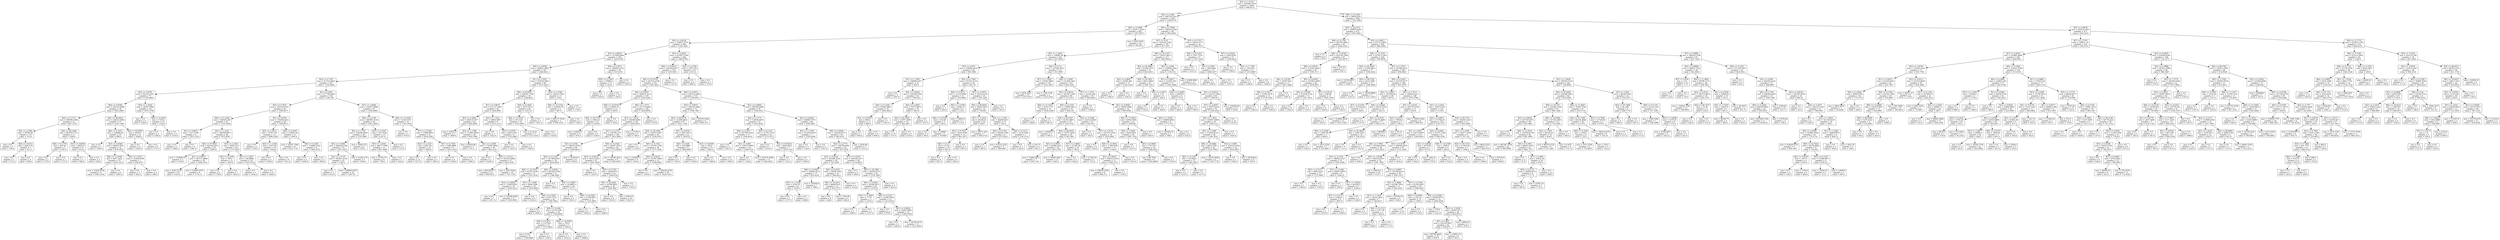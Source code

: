 digraph Tree {
node [shape=box] ;
0 [label="X[5] <= 1.4722\nmse = 332996.7336\nsamples = 2000\nvalue = 996.6115"] ;
1 [label="X[2] <= 4.284\nmse = 300718.5163\nsamples = 1052\nvalue = 1180.8774"] ;
0 -> 1 [labeldistance=2.5, labelangle=45, headlabel="True"] ;
2 [label="X[0] <= 0.1998\nmse = 332517.5162\nsamples = 685\nvalue = 1297.8073"] ;
1 -> 2 ;
3 [label="X[3] <= 0.8128\nmse = 318957.5531\nsamples = 669\nvalue = 1320.1495"] ;
2 -> 3 ;
4 [label="X[3] <= 0.8025\nmse = 373206.4464\nsamples = 325\nvalue = 1225.0769"] ;
3 -> 4 ;
5 [label="X[6] <= 0.5938\nmse = 348621.0905\nsamples = 307\nvalue = 1266.6612"] ;
4 -> 5 ;
6 [label="X[3] <= 0.7105\nmse = 317314.8025\nsamples = 227\nvalue = 1354.4493"] ;
5 -> 6 ;
7 [label="X[2] <= 2.6791\nmse = 351252.0327\nsamples = 77\nvalue = 1185.6883"] ;
6 -> 7 ;
8 [label="X[6] <= 0.0586\nmse = 352314.5089\nsamples = 58\nvalue = 1025.2069"] ;
7 -> 8 ;
9 [label="X[0] <= 0.1173\nmse = 399396.1088\nsamples = 21\nvalue = 687.7143"] ;
8 -> 9 ;
10 [label="X[2] <= 2.1082\nmse = 59790.04\nsamples = 10\nvalue = 315.6"] ;
9 -> 10 ;
11 [label="mse = 0.0\nsamples = 5\nvalue = 100.0"] ;
10 -> 11 ;
12 [label="X[6] <= 0.0213\nmse = 26613.36\nsamples = 5\nvalue = 531.2"] ;
10 -> 12 ;
13 [label="mse = 0.0\nsamples = 2\nvalue = 731.0"] ;
12 -> 13 ;
14 [label="mse = 0.0\nsamples = 3\nvalue = 398.0"] ;
12 -> 14 ;
15 [label="X[4] <= 90.1298\nmse = 467810.7273\nsamples = 11\nvalue = 1026.0"] ;
9 -> 15 ;
16 [label="X[0] <= 0.1376\nmse = 403.44\nsamples = 5\nvalue = 1761.6"] ;
15 -> 16 ;
17 [label="mse = 0.0\nsamples = 3\nvalue = 1778.0"] ;
16 -> 17 ;
18 [label="mse = 0.0\nsamples = 2\nvalue = 1737.0"] ;
16 -> 18 ;
19 [label="X[1] <= 0.8936\nmse = 30625.0\nsamples = 6\nvalue = 413.0"] ;
15 -> 19 ;
20 [label="mse = 0.0\nsamples = 3\nvalue = 588.0"] ;
19 -> 20 ;
21 [label="mse = 0.0\nsamples = 3\nvalue = 238.0"] ;
19 -> 21 ;
22 [label="X[4] <= 89.6935\nmse = 224254.5084\nsamples = 37\nvalue = 1216.7568"] ;
8 -> 22 ;
23 [label="X[0] <= 0.1025\nmse = 168486.64\nsamples = 25\nvalue = 989.6"] ;
22 -> 23 ;
24 [label="mse = 0.0\nsamples = 3\nvalue = 1836.0"] ;
23 -> 24 ;
25 [label="X[3] <= 0.6568\nmse = 80450.7851\nsamples = 22\nvalue = 874.1818"] ;
23 -> 25 ;
26 [label="X[8] <= 11.9768\nmse = 8457.1822\nsamples = 15\nvalue = 1052.1333"] ;
25 -> 26 ;
27 [label="mse = 11626.9136\nsamples = 9\nvalue = 1083.5556"] ;
26 -> 27 ;
28 [label="mse = 0.0\nsamples = 6\nvalue = 1005.0"] ;
26 -> 28 ;
29 [label="X[5] <= 1.0517\nmse = 21456.9796\nsamples = 7\nvalue = 492.8571"] ;
25 -> 29 ;
30 [label="mse = 0.0\nsamples = 3\nvalue = 662.0"] ;
29 -> 30 ;
31 [label="mse = 0.0\nsamples = 4\nvalue = 366.0"] ;
29 -> 31 ;
32 [label="X[4] <= 95.0958\nmse = 8978.0\nsamples = 12\nvalue = 1690.0"] ;
22 -> 32 ;
33 [label="mse = 0.0\nsamples = 4\nvalue = 1556.0"] ;
32 -> 33 ;
34 [label="mse = 0.0\nsamples = 8\nvalue = 1757.0"] ;
32 -> 34 ;
35 [label="X[5] <= 1.0292\nmse = 29397.5069\nsamples = 19\nvalue = 1675.5789"] ;
7 -> 35 ;
36 [label="mse = 0.0\nsamples = 9\nvalue = 1844.0"] ;
35 -> 36 ;
37 [label="X[0] <= 0.1403\nmse = 7350.0\nsamples = 10\nvalue = 1524.0"] ;
35 -> 37 ;
38 [label="mse = 0.0\nsamples = 6\nvalue = 1594.0"] ;
37 -> 38 ;
39 [label="mse = 0.0\nsamples = 4\nvalue = 1419.0"] ;
37 -> 39 ;
40 [label="X[1] <= 0.987\nmse = 277768.9403\nsamples = 150\nvalue = 1441.08"] ;
6 -> 40 ;
41 [label="X[3] <= 0.7837\nmse = 195145.9707\nsamples = 83\nvalue = 1589.9277"] ;
40 -> 41 ;
42 [label="X[8] <= 11.4326\nmse = 166536.326\nsamples = 55\nvalue = 1701.9636"] ;
41 -> 42 ;
43 [label="X[1] <= 0.8672\nmse = 1317.5556\nsamples = 6\nvalue = 1915.3333"] ;
42 -> 43 ;
44 [label="mse = 0.0\nsamples = 2\nvalue = 1864.0"] ;
43 -> 44 ;
45 [label="mse = 0.0\nsamples = 4\nvalue = 1941.0"] ;
43 -> 45 ;
46 [label="X[5] <= 1.1222\nmse = 180509.8917\nsamples = 49\nvalue = 1675.8367"] ;
42 -> 46 ;
47 [label="X[4] <= 97.8857\nmse = 420144.2875\nsamples = 20\nvalue = 1586.25"] ;
46 -> 47 ;
48 [label="mse = 731880.25\nsamples = 2\nvalue = 1018.5"] ;
47 -> 48 ;
49 [label="X[1] <= 0.8675\nmse = 345711.8889\nsamples = 18\nvalue = 1649.3333"] ;
47 -> 49 ;
50 [label="mse = 410112.16\nsamples = 10\nvalue = 1545.8"] ;
49 -> 50 ;
51 [label="mse = 235063.9375\nsamples = 8\nvalue = 1778.75"] ;
49 -> 51 ;
52 [label="X[5] <= 1.2833\nmse = 5892.5113\nsamples = 29\nvalue = 1737.6207"] ;
46 -> 52 ;
53 [label="X[0] <= 0.1058\nmse = 700.0\nsamples = 11\nvalue = 1833.0"] ;
52 -> 53 ;
54 [label="mse = 0.0\nsamples = 4\nvalue = 1798.0"] ;
53 -> 54 ;
55 [label="mse = 0.0\nsamples = 7\nvalue = 1853.0"] ;
53 -> 55 ;
56 [label="X[5] <= 1.3875\nmse = 108.8889\nsamples = 18\nvalue = 1679.3333"] ;
52 -> 56 ;
57 [label="mse = 0.0\nsamples = 3\nvalue = 1656.0"] ;
56 -> 57 ;
58 [label="mse = 0.0\nsamples = 15\nvalue = 1684.0"] ;
56 -> 58 ;
59 [label="X[1] <= 0.8792\nmse = 178256.6224\nsamples = 28\nvalue = 1369.8571"] ;
41 -> 59 ;
60 [label="X[5] <= 1.0315\nmse = 74787.787\nsamples = 13\nvalue = 1686.5385"] ;
59 -> 60 ;
61 [label="mse = 0.0\nsamples = 3\nvalue = 1193.0"] ;
60 -> 61 ;
62 [label="X[5] <= 1.1194\nmse = 2227.84\nsamples = 10\nvalue = 1834.6"] ;
60 -> 62 ;
63 [label="mse = 0.0\nsamples = 2\nvalue = 1929.0"] ;
62 -> 63 ;
64 [label="mse = 0.0\nsamples = 8\nvalue = 1811.0"] ;
62 -> 64 ;
65 [label="X[0] <= 0.1095\nmse = 105687.44\nsamples = 15\nvalue = 1095.4"] ;
59 -> 65 ;
66 [label="mse = 16181.7284\nsamples = 9\nvalue = 912.7778"] ;
65 -> 66 ;
67 [label="X[0] <= 0.1483\nmse = 114880.2222\nsamples = 6\nvalue = 1369.3333"] ;
65 -> 67 ;
68 [label="mse = 0.0\nsamples = 4\nvalue = 1609.0"] ;
67 -> 68 ;
69 [label="mse = 0.0\nsamples = 2\nvalue = 890.0"] ;
67 -> 69 ;
70 [label="X[7] <= 1.6694\nmse = 318675.2898\nsamples = 67\nvalue = 1256.6866"] ;
40 -> 70 ;
71 [label="X[0] <= 0.1126\nmse = 260585.3156\nsamples = 44\nvalue = 1003.3409"] ;
70 -> 71 ;
72 [label="X[5] <= 1.1197\nmse = 258309.8002\nsamples = 29\nvalue = 1197.6897"] ;
71 -> 72 ;
73 [label="X[5] <= 1.0491\nmse = 206034.0768\nsamples = 27\nvalue = 1267.1852"] ;
72 -> 73 ;
74 [label="X[2] <= 2.1729\nmse = 185267.4318\nsamples = 22\nvalue = 1326.5"] ;
73 -> 74 ;
75 [label="mse = 0.0\nsamples = 2\nvalue = 912.0"] ;
74 -> 75 ;
76 [label="mse = 184895.0475\nsamples = 20\nvalue = 1367.95"] ;
74 -> 76 ;
77 [label="mse = 213813.76\nsamples = 5\nvalue = 1006.2"] ;
73 -> 77 ;
78 [label="mse = 18632.25\nsamples = 2\nvalue = 259.5"] ;
72 -> 78 ;
79 [label="X[7] <= 0.7047\nmse = 50778.64\nsamples = 15\nvalue = 627.6"] ;
71 -> 79 ;
80 [label="X[5] <= 1.0292\nmse = 28077.1598\nsamples = 13\nvalue = 691.3846"] ;
79 -> 80 ;
81 [label="mse = 15793.75\nsamples = 8\nvalue = 798.5"] ;
80 -> 81 ;
82 [label="mse = 0.0\nsamples = 5\nvalue = 520.0"] ;
80 -> 82 ;
83 [label="mse = 0.0\nsamples = 2\nvalue = 213.0"] ;
79 -> 83 ;
84 [label="X[8] <= 13.2329\nmse = 72120.5747\nsamples = 23\nvalue = 1741.3478"] ;
70 -> 84 ;
85 [label="mse = 0.0\nsamples = 2\nvalue = 976.0"] ;
84 -> 85 ;
86 [label="X[7] <= 3.5345\nmse = 17889.8005\nsamples = 21\nvalue = 1814.2381"] ;
84 -> 86 ;
87 [label="X[2] <= 2.1523\nmse = 2007.04\nsamples = 15\nvalue = 1894.6"] ;
86 -> 87 ;
88 [label="mse = 0.0\nsamples = 12\nvalue = 1917.0"] ;
87 -> 88 ;
89 [label="mse = 0.0\nsamples = 3\nvalue = 1805.0"] ;
87 -> 89 ;
90 [label="X[7] <= 4.7549\nmse = 1088.8889\nsamples = 6\nvalue = 1613.3333"] ;
86 -> 90 ;
91 [label="mse = 0.0\nsamples = 4\nvalue = 1590.0"] ;
90 -> 91 ;
92 [label="mse = 0.0\nsamples = 2\nvalue = 1660.0"] ;
90 -> 92 ;
93 [label="X[7] <= 2.5923\nmse = 353534.5961\nsamples = 80\nvalue = 1017.5625"] ;
5 -> 93 ;
94 [label="X[4] <= 93.6543\nmse = 248587.7146\nsamples = 65\nvalue = 1188.0923"] ;
93 -> 94 ;
95 [label="X[1] <= 0.9672\nmse = 271117.2267\nsamples = 45\nvalue = 1024.8667"] ;
94 -> 95 ;
96 [label="X[2] <= 2.0852\nmse = 200116.7677\nsamples = 36\nvalue = 862.8056"] ;
95 -> 96 ;
97 [label="mse = 25921.0\nsamples = 2\nvalue = 1649.0"] ;
96 -> 97 ;
98 [label="X[5] <= 1.1788\nmse = 171865.8936\nsamples = 34\nvalue = 816.5588"] ;
96 -> 98 ;
99 [label="mse = 45624.96\nsamples = 5\nvalue = 551.2"] ;
98 -> 99 ;
100 [label="X[2] <= 2.1499\nmse = 179397.8002\nsamples = 29\nvalue = 862.3103"] ;
98 -> 100 ;
101 [label="mse = 0.0\nsamples = 2\nvalue = 1629.0"] ;
100 -> 101 ;
102 [label="X[8] <= 13.015\nmse = 145919.5089\nsamples = 27\nvalue = 805.5185"] ;
100 -> 102 ;
103 [label="mse = 292320.071\nsamples = 13\nvalue = 869.9231"] ;
102 -> 103 ;
104 [label="mse = 2547.9184\nsamples = 14\nvalue = 745.7143"] ;
102 -> 104 ;
105 [label="X[5] <= 1.3311\nmse = 29842.9877\nsamples = 9\nvalue = 1673.1111"] ;
95 -> 105 ;
106 [label="mse = 0.0\nsamples = 3\nvalue = 1912.0"] ;
105 -> 106 ;
107 [label="X[3] <= 0.6787\nmse = 1963.5556\nsamples = 6\nvalue = 1553.6667"] ;
105 -> 107 ;
108 [label="mse = 0.0\nsamples = 2\nvalue = 1491.0"] ;
107 -> 108 ;
109 [label="mse = 0.0\nsamples = 4\nvalue = 1585.0"] ;
107 -> 109 ;
110 [label="X[0] <= 0.1483\nmse = 3072.2275\nsamples = 20\nvalue = 1555.35"] ;
94 -> 110 ;
111 [label="X[8] <= 12.5319\nmse = 30.1156\nsamples = 15\nvalue = 1523.4667"] ;
110 -> 111 ;
112 [label="mse = 22.2222\nsamples = 3\nvalue = 1513.3333"] ;
111 -> 112 ;
113 [label="mse = 0.0\nsamples = 12\nvalue = 1526.0"] ;
111 -> 113 ;
114 [label="mse = 0.0\nsamples = 5\nvalue = 1651.0"] ;
110 -> 114 ;
115 [label="X[2] <= 2.1566\nmse = 136223.7067\nsamples = 15\nvalue = 278.6"] ;
93 -> 115 ;
116 [label="X[8] <= 15.5144\nmse = 343024.16\nsamples = 5\nvalue = 487.8"] ;
115 -> 116 ;
117 [label="mse = 469157.5556\nsamples = 3\nvalue = 690.3333"] ;
116 -> 117 ;
118 [label="mse = 0.0\nsamples = 2\nvalue = 184.0"] ;
116 -> 118 ;
119 [label="mse = 0.0\nsamples = 10\nvalue = 174.0"] ;
115 -> 119 ;
120 [label="X[6] <= 0.3471\nmse = 260003.4722\nsamples = 18\nvalue = 515.8333"] ;
4 -> 120 ;
121 [label="X[0] <= 0.1509\nmse = 57800.0\nsamples = 15\nvalue = 310.0"] ;
120 -> 121 ;
122 [label="mse = 0.0\nsamples = 5\nvalue = 650.0"] ;
121 -> 122 ;
123 [label="mse = 0.0\nsamples = 10\nvalue = 140.0"] ;
121 -> 123 ;
124 [label="mse = 0.0\nsamples = 3\nvalue = 1545.0"] ;
120 -> 124 ;
125 [label="X[3] <= 0.9432\nmse = 251097.5166\nsamples = 344\nvalue = 1409.9709"] ;
3 -> 125 ;
126 [label="X[8] <= 18.9512\nmse = 239164.6197\nsamples = 334\nvalue = 1433.4611"] ;
125 -> 126 ;
127 [label="X[4] <= 87.0143\nmse = 225722.2108\nsamples = 331\nvalue = 1445.3021"] ;
126 -> 127 ;
128 [label="X[6] <= 0.0937\nmse = 188813.5512\nsamples = 159\nvalue = 1559.3208"] ;
127 -> 128 ;
129 [label="X[8] <= 14.9754\nmse = 55009.76\nsamples = 15\nvalue = 929.8"] ;
128 -> 129 ;
130 [label="X[4] <= 85.7331\nmse = 18562.0\nsamples = 12\nvalue = 1030.0"] ;
129 -> 130 ;
131 [label="mse = 24642.0\nsamples = 6\nvalue = 951.0"] ;
130 -> 131 ;
132 [label="mse = 0.0\nsamples = 6\nvalue = 1109.0"] ;
130 -> 132 ;
133 [label="mse = 0.0\nsamples = 3\nvalue = 529.0"] ;
129 -> 133 ;
134 [label="X[6] <= 1.1573\nmse = 157170.4822\nsamples = 144\nvalue = 1624.8958"] ;
128 -> 134 ;
135 [label="X[1] <= 1.0232\nmse = 146360.6485\nsamples = 142\nvalue = 1638.3451"] ;
134 -> 135 ;
136 [label="X[7] <= 2.2751\nmse = 136749.1173\nsamples = 140\nvalue = 1651.0643"] ;
135 -> 136 ;
137 [label="X[3] <= 0.936\nmse = 184565.6784\nsamples = 84\nvalue = 1569.8452"] ;
136 -> 137 ;
138 [label="X[0] <= 0.1126\nmse = 147399.9318\nsamples = 78\nvalue = 1624.6026"] ;
137 -> 138 ;
139 [label="X[8] <= 12.5319\nmse = 41597.9146\nsamples = 51\nvalue = 1761.3529"] ;
138 -> 139 ;
140 [label="X[3] <= 0.8839\nmse = 71489.8395\nsamples = 18\nvalue = 1626.2222"] ;
139 -> 140 ;
141 [label="mse = 0.0\nsamples = 7\nvalue = 1677.0"] ;
140 -> 141 ;
142 [label="mse = 114298.4463\nsamples = 11\nvalue = 1593.9091"] ;
140 -> 142 ;
143 [label="X[5] <= 1.1099\nmse = 9900.2388\nsamples = 33\nvalue = 1835.0606"] ;
139 -> 143 ;
144 [label="mse = 0.0\nsamples = 9\nvalue = 1932.0"] ;
143 -> 144 ;
145 [label="X[6] <= 0.1825\nmse = 8767.3733\nsamples = 24\nvalue = 1798.7083"] ;
143 -> 145 ;
146 [label="mse = 0.0\nsamples = 6\nvalue = 1945.0"] ;
145 -> 146 ;
147 [label="X[8] <= 14.006\nmse = 2178.1636\nsamples = 18\nvalue = 1749.9444"] ;
145 -> 147 ;
148 [label="X[6] <= 0.2471\nmse = 115.9763\nsamples = 13\nvalue = 1721.8462"] ;
147 -> 148 ;
149 [label="mse = 6.321\nsamples = 9\nvalue = 1728.8889"] ;
148 -> 149 ;
150 [label="mse = 0.0\nsamples = 4\nvalue = 1706.0"] ;
148 -> 150 ;
151 [label="X[8] <= 16.6599\nmse = 150.0\nsamples = 5\nvalue = 1823.0"] ;
147 -> 151 ;
152 [label="mse = 0.0\nsamples = 3\nvalue = 1833.0"] ;
151 -> 152 ;
153 [label="mse = 0.0\nsamples = 2\nvalue = 1808.0"] ;
151 -> 153 ;
154 [label="X[6] <= 0.4291\nmse = 245202.5789\nsamples = 27\nvalue = 1366.2963"] ;
138 -> 154 ;
155 [label="mse = 0.0\nsamples = 7\nvalue = 768.0"] ;
154 -> 155 ;
156 [label="X[6] <= 0.5867\nmse = 161888.11\nsamples = 20\nvalue = 1575.7"] ;
154 -> 156 ;
157 [label="mse = 0.0\nsamples = 9\nvalue = 1991.0"] ;
156 -> 157 ;
158 [label="X[8] <= 16.5647\nmse = 37768.9917\nsamples = 11\nvalue = 1235.9091"] ;
156 -> 158 ;
159 [label="mse = 0.0\nsamples = 4\nvalue = 1493.0"] ;
158 -> 159 ;
160 [label="mse = 0.0\nsamples = 7\nvalue = 1089.0"] ;
158 -> 160 ;
161 [label="mse = 122018.0\nsamples = 6\nvalue = 858.0"] ;
137 -> 161 ;
162 [label="X[0] <= 0.1629\nmse = 40287.2742\nsamples = 56\nvalue = 1772.8929"] ;
136 -> 162 ;
163 [label="X[3] <= 0.8555\nmse = 18312.4355\nsamples = 47\nvalue = 1827.8936"] ;
162 -> 163 ;
164 [label="mse = 0.0\nsamples = 6\nvalue = 1951.0"] ;
163 -> 164 ;
165 [label="X[6] <= 0.7255\nmse = 18449.912\nsamples = 41\nvalue = 1809.878"] ;
163 -> 165 ;
166 [label="X[4] <= 84.4283\nmse = 24796.9822\nsamples = 30\nvalue = 1820.4667"] ;
165 -> 166 ;
167 [label="mse = 0.0\nsamples = 8\nvalue = 1819.0"] ;
166 -> 167 ;
168 [label="mse = 33813.0\nsamples = 22\nvalue = 1821.0"] ;
166 -> 168 ;
169 [label="mse = 0.0\nsamples = 11\nvalue = 1781.0"] ;
165 -> 169 ;
170 [label="mse = 56748.2222\nsamples = 9\nvalue = 1485.6667"] ;
162 -> 170 ;
171 [label="mse = 15129.0\nsamples = 2\nvalue = 748.0"] ;
135 -> 171 ;
172 [label="mse = 0.0\nsamples = 2\nvalue = 670.0"] ;
134 -> 172 ;
173 [label="X[6] <= 0.0672\nmse = 236714.2286\nsamples = 172\nvalue = 1339.9012"] ;
127 -> 173 ;
174 [label="X[3] <= 0.8672\nmse = 180316.1892\nsamples = 75\nvalue = 1566.7467"] ;
173 -> 174 ;
175 [label="X[4] <= 94.9378\nmse = 125200.4932\nsamples = 67\nvalue = 1651.1194"] ;
174 -> 175 ;
176 [label="X[4] <= 92.1861\nmse = 156253.4397\nsamples = 43\nvalue = 1534.9535"] ;
175 -> 176 ;
177 [label="mse = 0.0\nsamples = 4\nvalue = 1124.0"] ;
176 -> 177 ;
178 [label="X[0] <= 0.1352\nmse = 153181.5792\nsamples = 39\nvalue = 1577.1026"] ;
176 -> 178 ;
179 [label="mse = 122500.0\nsamples = 6\nvalue = 1452.0"] ;
178 -> 179 ;
180 [label="X[6] <= 0.0232\nmse = 155397.0983\nsamples = 33\nvalue = 1599.8485"] ;
178 -> 180 ;
181 [label="mse = 0.0\nsamples = 3\nvalue = 1393.0"] ;
180 -> 181 ;
182 [label="mse = 166230.3156\nsamples = 30\nvalue = 1620.5333"] ;
180 -> 182 ;
183 [label="X[1] <= 0.8731\nmse = 2067.9375\nsamples = 24\nvalue = 1859.25"] ;
175 -> 183 ;
184 [label="X[6] <= 0.029\nmse = 320.8889\nsamples = 9\nvalue = 1804.6667"] ;
183 -> 184 ;
185 [label="mse = 0.0\nsamples = 6\nvalue = 1792.0"] ;
184 -> 185 ;
186 [label="mse = 0.0\nsamples = 3\nvalue = 1830.0"] ;
184 -> 186 ;
187 [label="X[3] <= 0.8306\nmse = 256.0\nsamples = 15\nvalue = 1892.0"] ;
183 -> 187 ;
188 [label="mse = 0.0\nsamples = 3\nvalue = 1860.0"] ;
187 -> 188 ;
189 [label="mse = 0.0\nsamples = 12\nvalue = 1900.0"] ;
187 -> 189 ;
190 [label="mse = 82976.3594\nsamples = 8\nvalue = 860.125"] ;
174 -> 190 ;
191 [label="X[1] <= 0.8804\nmse = 209769.4046\nsamples = 97\nvalue = 1164.5052"] ;
173 -> 191 ;
192 [label="X[2] <= 2.2772\nmse = 114636.6035\nsamples = 31\nvalue = 1423.9032"] ;
191 -> 192 ;
193 [label="X[6] <= 0.5417\nmse = 165789.3218\nsamples = 17\nvalue = 1300.8235"] ;
192 -> 193 ;
194 [label="mse = 0.0\nsamples = 3\nvalue = 1827.0"] ;
193 -> 194 ;
195 [label="X[1] <= 0.861\nmse = 129275.0663\nsamples = 14\nvalue = 1188.0714"] ;
193 -> 195 ;
196 [label="mse = 0.0\nsamples = 3\nvalue = 1128.0"] ;
195 -> 196 ;
197 [label="mse = 163279.3388\nsamples = 11\nvalue = 1204.4545"] ;
195 -> 197 ;
198 [label="X[0] <= 0.1215\nmse = 11791.3724\nsamples = 14\nvalue = 1573.3571"] ;
192 -> 198 ;
199 [label="mse = 0.0\nsamples = 7\nvalue = 1670.0"] ;
198 -> 199 ;
200 [label="X[4] <= 93.6543\nmse = 4903.0612\nsamples = 7\nvalue = 1476.7143"] ;
198 -> 200 ;
201 [label="mse = 0.0\nsamples = 5\nvalue = 1521.0"] ;
200 -> 201 ;
202 [label="mse = 0.0\nsamples = 2\nvalue = 1366.0"] ;
200 -> 202 ;
203 [label="X[3] <= 0.8203\nmse = 208003.7071\nsamples = 66\nvalue = 1042.6667"] ;
191 -> 203 ;
204 [label="X[5] <= 1.1349\nmse = 413250.8163\nsamples = 7\nvalue = 1550.4286"] ;
203 -> 204 ;
205 [label="mse = 0.0\nsamples = 2\nvalue = 534.0"] ;
204 -> 205 ;
206 [label="mse = 0.0\nsamples = 5\nvalue = 1957.0"] ;
204 -> 206 ;
207 [label="X[6] <= 0.9054\nmse = 149434.0747\nsamples = 59\nvalue = 982.4237"] ;
203 -> 207 ;
208 [label="X[2] <= 2.2772\nmse = 138758.8302\nsamples = 54\nvalue = 937.0556"] ;
207 -> 208 ;
209 [label="X[3] <= 0.8332\nmse = 105296.3254\nsamples = 26\nvalue = 745.5385"] ;
208 -> 209 ;
210 [label="X[8] <= 14.006\nmse = 128823.6213\nsamples = 13\nvalue = 922.6154"] ;
209 -> 210 ;
211 [label="X[5] <= 1.1194\nmse = 9702.25\nsamples = 6\nvalue = 1078.5"] ;
210 -> 211 ;
212 [label="mse = 0.0\nsamples = 3\nvalue = 1177.0"] ;
211 -> 212 ;
213 [label="mse = 0.0\nsamples = 3\nvalue = 980.0"] ;
211 -> 213 ;
214 [label="mse = 192246.0\nsamples = 7\nvalue = 789.0"] ;
210 -> 214 ;
215 [label="X[6] <= 0.6315\nmse = 19056.5562\nsamples = 13\nvalue = 568.4615"] ;
209 -> 215 ;
216 [label="X[8] <= 14.2015\nmse = 8608.0165\nsamples = 11\nvalue = 614.7273"] ;
215 -> 216 ;
217 [label="mse = 0.0\nsamples = 6\nvalue = 548.0"] ;
216 -> 217 ;
218 [label="mse = 7182.96\nsamples = 5\nvalue = 694.8"] ;
216 -> 218 ;
219 [label="mse = 0.0\nsamples = 2\nvalue = 314.0"] ;
215 -> 219 ;
220 [label="X[7] <= 0.3013\nmse = 104146.1671\nsamples = 28\nvalue = 1114.8929"] ;
208 -> 220 ;
221 [label="mse = 0.0\nsamples = 4\nvalue = 486.0"] ;
220 -> 221 ;
222 [label="X[8] <= 16.7661\nmse = 44599.8733\nsamples = 24\nvalue = 1219.7083"] ;
220 -> 222 ;
223 [label="X[6] <= 0.4391\nmse = 32248.5875\nsamples = 20\nvalue = 1279.25"] ;
222 -> 223 ;
224 [label="X[2] <= 3.1668\nmse = 77.76\nsamples = 5\nvalue = 1478.2"] ;
223 -> 224 ;
225 [label="mse = 0.0\nsamples = 2\nvalue = 1489.0"] ;
224 -> 225 ;
226 [label="mse = 0.0\nsamples = 3\nvalue = 1471.0"] ;
224 -> 226 ;
227 [label="X[6] <= 0.5237\nmse = 25380.5956\nsamples = 15\nvalue = 1212.9333"] ;
223 -> 227 ;
228 [label="mse = 0.0\nsamples = 2\nvalue = 978.0"] ;
227 -> 228 ;
229 [label="X[1] <= 0.9438\nmse = 19487.6095\nsamples = 13\nvalue = 1249.0769"] ;
227 -> 229 ;
230 [label="mse = 0.0\nsamples = 2\nvalue = 1445.0"] ;
229 -> 230 ;
231 [label="mse = 14782.6116\nsamples = 11\nvalue = 1213.4545"] ;
229 -> 231 ;
232 [label="mse = 0.0\nsamples = 4\nvalue = 922.0"] ;
222 -> 232 ;
233 [label="mse = 2420.64\nsamples = 5\nvalue = 1472.4"] ;
207 -> 233 ;
234 [label="mse = 0.0\nsamples = 3\nvalue = 127.0"] ;
126 -> 234 ;
235 [label="X[2] <= 2.1746\nmse = 15675.04\nsamples = 10\nvalue = 625.4"] ;
125 -> 235 ;
236 [label="mse = 0.0\nsamples = 8\nvalue = 688.0"] ;
235 -> 236 ;
237 [label="mse = 0.0\nsamples = 2\nvalue = 375.0"] ;
235 -> 237 ;
238 [label="mse = 5925.2344\nsamples = 16\nvalue = 363.625"] ;
2 -> 238 ;
239 [label="X[0] <= 0.1804\nmse = 168214.2768\nsamples = 367\nvalue = 962.6294"] ;
1 -> 239 ;
240 [label="X[7] <= 4.03\nmse = 161619.2744\nsamples = 333\nvalue = 917.1411"] ;
239 -> 240 ;
241 [label="X[5] <= 1.2492\nmse = 158481.09\nsamples = 216\nvalue = 837.6991"] ;
240 -> 241 ;
242 [label="X[3] <= 0.625\nmse = 139940.5434\nsamples = 85\nvalue = 692.3882"] ;
241 -> 242 ;
243 [label="X[7] <= 1.1582\nmse = 158688.5257\nsamples = 35\nvalue = 850.4"] ;
242 -> 243 ;
244 [label="mse = 0.0\nsamples = 5\nvalue = 1401.0"] ;
243 -> 244 ;
245 [label="X[2] <= 5.0953\nmse = 126188.7656\nsamples = 30\nvalue = 758.6333"] ;
243 -> 245 ;
246 [label="X[0] <= 0.1244\nmse = 67840.0867\nsamples = 14\nvalue = 1003.6429"] ;
245 -> 246 ;
247 [label="X[1] <= 0.8359\nmse = 480.0\nsamples = 11\nvalue = 868.0"] ;
246 -> 247 ;
248 [label="mse = 0.0\nsamples = 5\nvalue = 892.0"] ;
247 -> 248 ;
249 [label="mse = 0.0\nsamples = 6\nvalue = 848.0"] ;
247 -> 249 ;
250 [label="mse = 0.0\nsamples = 3\nvalue = 1501.0"] ;
246 -> 250 ;
251 [label="X[2] <= 5.2855\nmse = 78757.6875\nsamples = 16\nvalue = 544.25"] ;
245 -> 251 ;
252 [label="X[4] <= 82.1901\nmse = 11657.3469\nsamples = 14\nvalue = 445.2857"] ;
251 -> 252 ;
253 [label="mse = 0.0\nsamples = 10\nvalue = 377.0"] ;
252 -> 253 ;
254 [label="mse = 0.0\nsamples = 4\nvalue = 616.0"] ;
252 -> 254 ;
255 [label="mse = 0.0\nsamples = 2\nvalue = 1237.0"] ;
251 -> 255 ;
256 [label="X[3] <= 0.7349\nmse = 97105.3716\nsamples = 50\nvalue = 581.78"] ;
242 -> 256 ;
257 [label="X[6] <= 0.1672\nmse = 11120.0826\nsamples = 11\nvalue = 155.0909"] ;
256 -> 257 ;
258 [label="mse = 0.0\nsamples = 3\nvalue = 262.0"] ;
257 -> 258 ;
259 [label="X[5] <= 1.0744\nmse = 9396.75\nsamples = 8\nvalue = 115.0"] ;
257 -> 259 ;
260 [label="X[6] <= 0.5524\nmse = 154.56\nsamples = 5\nvalue = 80.8"] ;
259 -> 260 ;
261 [label="mse = 0.0\nsamples = 2\nvalue = 96.0"] ;
260 -> 261 ;
262 [label="mse = 0.8889\nsamples = 3\nvalue = 70.6667"] ;
260 -> 262 ;
263 [label="mse = 19602.0\nsamples = 3\nvalue = 172.0"] ;
259 -> 263 ;
264 [label="X[1] <= 1.0975\nmse = 55522.6759\nsamples = 39\nvalue = 702.1282"] ;
256 -> 264 ;
265 [label="X[4] <= 99.4605\nmse = 56925.4233\nsamples = 33\nvalue = 738.697"] ;
264 -> 265 ;
266 [label="X[7] <= 3.1422\nmse = 44344.51\nsamples = 20\nvalue = 834.7"] ;
265 -> 266 ;
267 [label="X[3] <= 0.7915\nmse = 3054.6746\nsamples = 13\nvalue = 961.3077"] ;
266 -> 267 ;
268 [label="X[0] <= 0.13\nmse = 47.04\nsamples = 10\nvalue = 991.4"] ;
267 -> 268 ;
269 [label="mse = 0.0\nsamples = 6\nvalue = 997.0"] ;
268 -> 269 ;
270 [label="mse = 0.0\nsamples = 4\nvalue = 983.0"] ;
268 -> 270 ;
271 [label="mse = 0.0\nsamples = 3\nvalue = 861.0"] ;
267 -> 271 ;
272 [label="mse = 35971.102\nsamples = 7\nvalue = 599.5714"] ;
266 -> 272 ;
273 [label="X[5] <= 1.1194\nmse = 40286.9231\nsamples = 13\nvalue = 591.0"] ;
265 -> 273 ;
274 [label="X[0] <= 0.1393\nmse = 69395.1389\nsamples = 6\nvalue = 677.8333"] ;
273 -> 274 ;
275 [label="mse = 0.0\nsamples = 3\nvalue = 867.0"] ;
274 -> 275 ;
276 [label="mse = 67222.2222\nsamples = 3\nvalue = 488.6667"] ;
274 -> 276 ;
277 [label="X[0] <= 0.1273\nmse = 3334.5306\nsamples = 7\nvalue = 516.5714"] ;
273 -> 277 ;
278 [label="mse = 0.0\nsamples = 3\nvalue = 582.0"] ;
277 -> 278 ;
279 [label="mse = 216.75\nsamples = 4\nvalue = 467.5"] ;
277 -> 279 ;
280 [label="mse = 0.0\nsamples = 6\nvalue = 501.0"] ;
264 -> 280 ;
281 [label="X[0] <= 0.112\nmse = 147920.7021\nsamples = 131\nvalue = 931.9847"] ;
241 -> 281 ;
282 [label="X[7] <= 1.1858\nmse = 27026.3889\nsamples = 24\nvalue = 1332.1667"] ;
281 -> 282 ;
283 [label="mse = 2876.2222\nsamples = 15\nvalue = 1210.3333"] ;
282 -> 283 ;
284 [label="mse = 1306.1728\nsamples = 9\nvalue = 1535.2222"] ;
282 -> 284 ;
285 [label="X[6] <= 1.0441\nmse = 131059.7441\nsamples = 107\nvalue = 842.2243"] ;
281 -> 285 ;
286 [label="X[3] <= 0.6614\nmse = 165281.1481\nsamples = 69\nvalue = 757.5217"] ;
285 -> 286 ;
287 [label="X[8] <= 12.5319\nmse = 4552.1775\nsamples = 13\nvalue = 1039.2308"] ;
286 -> 287 ;
288 [label="mse = 0.0\nsamples = 11\nvalue = 1068.0"] ;
287 -> 288 ;
289 [label="mse = 0.0\nsamples = 2\nvalue = 881.0"] ;
287 -> 289 ;
290 [label="X[0] <= 0.1165\nmse = 179893.6451\nsamples = 56\nvalue = 692.125"] ;
286 -> 290 ;
291 [label="X[4] <= 82.4197\nmse = 92332.4867\nsamples = 33\nvalue = 530.5758"] ;
290 -> 291 ;
292 [label="mse = 100467.0\nsamples = 4\nvalue = 991.0"] ;
291 -> 292 ;
293 [label="X[4] <= 84.2019\nmse = 57937.3056\nsamples = 29\nvalue = 467.069"] ;
291 -> 293 ;
294 [label="X[2] <= 4.9959\nmse = 62966.0332\nsamples = 19\nvalue = 405.5789"] ;
293 -> 294 ;
295 [label="mse = 32985.0612\nsamples = 7\nvalue = 339.7143"] ;
294 -> 295 ;
296 [label="mse = 76448.1667\nsamples = 12\nvalue = 444.0"] ;
294 -> 296 ;
297 [label="X[7] <= 1.6682\nmse = 27549.29\nsamples = 10\nvalue = 583.9"] ;
293 -> 297 ;
298 [label="mse = 0.0\nsamples = 5\nvalue = 436.0"] ;
297 -> 298 ;
299 [label="mse = 11349.76\nsamples = 5\nvalue = 731.8"] ;
297 -> 299 ;
300 [label="X[3] <= 0.7448\nmse = 214353.9924\nsamples = 23\nvalue = 923.913"] ;
290 -> 300 ;
301 [label="mse = 0.0\nsamples = 4\nvalue = 392.0"] ;
300 -> 301 ;
302 [label="X[7] <= 2.3576\nmse = 187376.7258\nsamples = 19\nvalue = 1035.8947"] ;
300 -> 302 ;
303 [label="mse = 0.0\nsamples = 4\nvalue = 620.0"] ;
302 -> 303 ;
304 [label="X[8] <= 15.9922\nmse = 178918.96\nsamples = 15\nvalue = 1146.8"] ;
302 -> 304 ;
305 [label="X[3] <= 0.8057\nmse = 208312.0165\nsamples = 11\nvalue = 1049.2727"] ;
304 -> 305 ;
306 [label="mse = 276930.2344\nsamples = 8\nvalue = 998.375"] ;
305 -> 306 ;
307 [label="mse = 0.0\nsamples = 3\nvalue = 1185.0"] ;
305 -> 307 ;
308 [label="mse = 0.0\nsamples = 4\nvalue = 1415.0"] ;
304 -> 308 ;
309 [label="X[7] <= 1.3752\nmse = 32238.394\nsamples = 38\nvalue = 996.0263"] ;
285 -> 309 ;
310 [label="mse = 0.0\nsamples = 5\nvalue = 1188.0"] ;
309 -> 310 ;
311 [label="X[1] <= 0.8582\nmse = 30693.0266\nsamples = 33\nvalue = 966.9394"] ;
309 -> 311 ;
312 [label="X[8] <= 17.0432\nmse = 6490.7456\nsamples = 25\nvalue = 1028.88"] ;
311 -> 312 ;
313 [label="X[6] <= 1.6942\nmse = 3626.6451\nsamples = 18\nvalue = 1067.7222"] ;
312 -> 313 ;
314 [label="mse = 0.0\nsamples = 2\nvalue = 1221.0"] ;
313 -> 314 ;
315 [label="X[3] <= 0.8665\nmse = 776.1211\nsamples = 16\nvalue = 1048.5625"] ;
313 -> 315 ;
316 [label="mse = 98.7654\nsamples = 9\nvalue = 1024.8889"] ;
315 -> 316 ;
317 [label="mse = 0.0\nsamples = 7\nvalue = 1079.0"] ;
315 -> 317 ;
318 [label="mse = 0.0\nsamples = 7\nvalue = 929.0"] ;
312 -> 318 ;
319 [label="X[6] <= 1.9258\nmse = 56868.4844\nsamples = 8\nvalue = 773.375"] ;
311 -> 319 ;
320 [label="mse = 181902.25\nsamples = 2\nvalue = 588.5"] ;
319 -> 320 ;
321 [label="mse = 0.0\nsamples = 6\nvalue = 835.0"] ;
319 -> 321 ;
322 [label="X[8] <= 16.1197\nmse = 134251.8673\nsamples = 117\nvalue = 1063.8034"] ;
240 -> 322 ;
323 [label="X[4] <= 82.4842\nmse = 91262.5515\nsamples = 31\nvalue = 862.6452"] ;
322 -> 323 ;
324 [label="X[2] <= 6.8647\nmse = 14360.346\nsamples = 17\nvalue = 1120.3529"] ;
323 -> 324 ;
325 [label="mse = 0.0\nsamples = 5\nvalue = 1306.0"] ;
324 -> 325 ;
326 [label="mse = 0.0\nsamples = 12\nvalue = 1043.0"] ;
324 -> 326 ;
327 [label="X[4] <= 83.3651\nmse = 6073.3469\nsamples = 14\nvalue = 549.7143"] ;
323 -> 327 ;
328 [label="mse = 0.0\nsamples = 10\nvalue = 599.0"] ;
327 -> 328 ;
329 [label="X[0] <= 0.1403\nmse = 2.25\nsamples = 4\nvalue = 426.5"] ;
327 -> 329 ;
330 [label="mse = 0.0\nsamples = 2\nvalue = 425.0"] ;
329 -> 330 ;
331 [label="mse = 0.0\nsamples = 2\nvalue = 428.0"] ;
329 -> 331 ;
332 [label="X[3] <= 0.946\nmse = 129904.1456\nsamples = 86\nvalue = 1136.314"] ;
322 -> 332 ;
333 [label="X[1] <= 0.8417\nmse = 131463.702\nsamples = 73\nvalue = 1182.5068"] ;
332 -> 333 ;
334 [label="X[0] <= 0.1498\nmse = 54289.0\nsamples = 4\nvalue = 727.0"] ;
333 -> 334 ;
335 [label="mse = 0.0\nsamples = 2\nvalue = 494.0"] ;
334 -> 335 ;
336 [label="mse = 0.0\nsamples = 2\nvalue = 960.0"] ;
334 -> 336 ;
337 [label="X[1] <= 0.9418\nmse = 123212.1084\nsamples = 69\nvalue = 1208.913"] ;
333 -> 337 ;
338 [label="X[7] <= 4.4679\nmse = 95473.9523\nsamples = 59\nvalue = 1256.2542"] ;
337 -> 338 ;
339 [label="X[5] <= 1.3031\nmse = 105837.0499\nsamples = 45\nvalue = 1188.5111"] ;
338 -> 339 ;
340 [label="X[5] <= 1.1499\nmse = 113029.8123\nsamples = 38\nvalue = 1144.7632"] ;
339 -> 340 ;
341 [label="X[8] <= 19.4882\nmse = 8823.5399\nsamples = 24\nvalue = 1219.7083"] ;
340 -> 341 ;
342 [label="X[0] <= 0.1247\nmse = 120.4622\nsamples = 15\nvalue = 1265.2667"] ;
341 -> 342 ;
343 [label="mse = 0.0\nsamples = 8\nvalue = 1255.0"] ;
342 -> 343 ;
344 [label="mse = 0.0\nsamples = 7\nvalue = 1277.0"] ;
342 -> 344 ;
345 [label="mse = 14103.9506\nsamples = 9\nvalue = 1143.7778"] ;
341 -> 345 ;
346 [label="X[3] <= 0.881\nmse = 265533.9184\nsamples = 14\nvalue = 1016.2857"] ;
340 -> 346 ;
347 [label="mse = 0.0\nsamples = 2\nvalue = 1504.0"] ;
346 -> 347 ;
348 [label="mse = 263538.0\nsamples = 12\nvalue = 935.0"] ;
346 -> 348 ;
349 [label="mse = 0.0\nsamples = 7\nvalue = 1426.0"] ;
339 -> 349 ;
350 [label="mse = 0.0\nsamples = 14\nvalue = 1474.0"] ;
338 -> 350 ;
351 [label="mse = 195628.44\nsamples = 10\nvalue = 929.6"] ;
337 -> 351 ;
352 [label="mse = 41880.9941\nsamples = 13\nvalue = 876.9231"] ;
332 -> 352 ;
353 [label="X[3] <= 0.7533\nmse = 14054.7137\nsamples = 34\nvalue = 1408.1471"] ;
239 -> 353 ;
354 [label="X[4] <= 83.1257\nmse = 5161.7578\nsamples = 17\nvalue = 1507.3529"] ;
353 -> 354 ;
355 [label="mse = 0.0\nsamples = 4\nvalue = 1631.0"] ;
354 -> 355 ;
356 [label="X[1] <= 0.847\nmse = 598.3669\nsamples = 13\nvalue = 1469.3077"] ;
354 -> 356 ;
357 [label="mse = 0.0\nsamples = 4\nvalue = 1506.0"] ;
356 -> 357 ;
358 [label="mse = 0.0\nsamples = 9\nvalue = 1453.0"] ;
356 -> 358 ;
359 [label="X[7] <= 0.6224\nmse = 3264.0554\nsamples = 17\nvalue = 1308.9412"] ;
353 -> 359 ;
360 [label="mse = 0.0\nsamples = 5\nvalue = 1396.0"] ;
359 -> 360 ;
361 [label="X[5] <= 1.1786\nmse = 150.2222\nsamples = 12\nvalue = 1272.6667"] ;
359 -> 361 ;
362 [label="mse = 0.0\nsamples = 4\nvalue = 1290.0"] ;
361 -> 362 ;
363 [label="mse = 0.0\nsamples = 8\nvalue = 1264.0"] ;
361 -> 363 ;
364 [label="X[0] <= 0.1346\nmse = 289324.85\nsamples = 948\nvalue = 792.1308"] ;
0 -> 364 [labeldistance=2.5, labelangle=-45, headlabel="False"] ;
365 [label="X[4] <= 82.1471\nmse = 309878.4561\nsamples = 475\nvalue = 947.2842"] ;
364 -> 365 ;
366 [label="X[6] <= 0.1154\nmse = 281701.9642\nsamples = 49\nvalue = 1494.5102"] ;
365 -> 366 ;
367 [label="mse = 0.0\nsamples = 2\nvalue = 66.0"] ;
366 -> 367 ;
368 [label="X[8] <= 13.6769\nmse = 203158.3368\nsamples = 47\nvalue = 1555.2979"] ;
366 -> 368 ;
369 [label="X[6] <= 0.8235\nmse = 174161.0943\nsamples = 45\nvalue = 1595.5111"] ;
368 -> 369 ;
370 [label="X[6] <= 0.4749\nmse = 19507.654\nsamples = 17\nvalue = 1827.5882"] ;
369 -> 370 ;
371 [label="X[6] <= 0.1451\nmse = 15285.0178\nsamples = 13\nvalue = 1778.5385"] ;
370 -> 371 ;
372 [label="mse = 0.0\nsamples = 7\nvalue = 1893.0"] ;
371 -> 372 ;
373 [label="mse = 0.0\nsamples = 6\nvalue = 1645.0"] ;
371 -> 373 ;
374 [label="mse = 0.0\nsamples = 4\nvalue = 1987.0"] ;
370 -> 374 ;
375 [label="X[5] <= 6.4936\nmse = 215503.3099\nsamples = 28\nvalue = 1454.6071"] ;
369 -> 375 ;
376 [label="X[5] <= 5.6396\nmse = 472234.5124\nsamples = 11\nvalue = 1241.1818"] ;
375 -> 376 ;
377 [label="mse = 0.0\nsamples = 8\nvalue = 1662.0"] ;
376 -> 377 ;
378 [label="mse = 0.0\nsamples = 3\nvalue = 119.0"] ;
376 -> 378 ;
379 [label="X[1] <= 0.9132\nmse = 838.09\nsamples = 17\nvalue = 1592.7059"] ;
375 -> 379 ;
380 [label="mse = 0.0\nsamples = 9\nvalue = 1620.0"] ;
379 -> 380 ;
381 [label="mse = 0.0\nsamples = 8\nvalue = 1562.0"] ;
379 -> 381 ;
382 [label="mse = 552.25\nsamples = 2\nvalue = 650.5"] ;
368 -> 382 ;
383 [label="X[3] <= 0.8617\nmse = 274712.9851\nsamples = 426\nvalue = 884.3404"] ;
365 -> 383 ;
384 [label="X[8] <= 11.5551\nmse = 227613.7445\nsamples = 329\nvalue = 959.9878"] ;
383 -> 384 ;
385 [label="X[4] <= 92.4629\nmse = 15359.4814\nsamples = 37\nvalue = 1394.2432"] ;
384 -> 385 ;
386 [label="mse = 12529.6875\nsamples = 20\nvalue = 1468.75"] ;
385 -> 386 ;
387 [label="X[4] <= 98.7359\nmse = 4474.3599\nsamples = 17\nvalue = 1306.5882"] ;
385 -> 387 ;
388 [label="mse = 0.0\nsamples = 14\nvalue = 1327.0"] ;
387 -> 388 ;
389 [label="mse = 14336.8889\nsamples = 3\nvalue = 1211.3333"] ;
387 -> 389 ;
390 [label="X[7] <= 2.7913\nmse = 227586.0431\nsamples = 292\nvalue = 904.9623"] ;
384 -> 390 ;
391 [label="X[6] <= 0.2243\nmse = 227253.0177\nsamples = 188\nvalue = 991.2979"] ;
390 -> 391 ;
392 [label="X[2] <= 2.0947\nmse = 181269.09\nsamples = 40\nvalue = 687.6"] ;
391 -> 392 ;
393 [label="X[7] <= 0.5726\nmse = 325354.24\nsamples = 15\nvalue = 928.4"] ;
392 -> 393 ;
394 [label="mse = 0.0\nsamples = 2\nvalue = 362.0"] ;
393 -> 394 ;
395 [label="mse = 318460.4024\nsamples = 13\nvalue = 1015.5385"] ;
393 -> 395 ;
396 [label="X[6] <= 0.0603\nmse = 39152.7456\nsamples = 25\nvalue = 543.12"] ;
392 -> 396 ;
397 [label="mse = 0.0\nsamples = 8\nvalue = 337.0"] ;
396 -> 397 ;
398 [label="X[5] <= 2.0176\nmse = 28175.8685\nsamples = 17\nvalue = 640.1176"] ;
396 -> 398 ;
399 [label="X[0] <= 0.1049\nmse = 13497.84\nsamples = 5\nvalue = 404.4"] ;
398 -> 399 ;
400 [label="mse = 0.0\nsamples = 2\nvalue = 536.0"] ;
399 -> 400 ;
401 [label="mse = 3253.5556\nsamples = 3\nvalue = 316.6667"] ;
399 -> 401 ;
402 [label="X[4] <= 92.4629\nmse = 1494.2222\nsamples = 12\nvalue = 738.3333"] ;
398 -> 402 ;
403 [label="mse = 0.0\nsamples = 8\nvalue = 711.0"] ;
402 -> 403 ;
404 [label="mse = 0.0\nsamples = 4\nvalue = 793.0"] ;
402 -> 404 ;
405 [label="X[5] <= 2.7413\nmse = 208016.2217\nsamples = 148\nvalue = 1073.3784"] ;
391 -> 405 ;
406 [label="X[7] <= 1.5216\nmse = 100770.1538\nsamples = 13\nvalue = 610.0"] ;
405 -> 406 ;
407 [label="X[3] <= 0.672\nmse = 78929.2\nsamples = 5\nvalue = 305.0"] ;
406 -> 407 ;
408 [label="mse = 88586.0\nsamples = 3\nvalue = 436.0"] ;
407 -> 408 ;
409 [label="mse = 90.25\nsamples = 2\nvalue = 108.5"] ;
407 -> 409 ;
410 [label="mse = 19942.2344\nsamples = 8\nvalue = 800.625"] ;
406 -> 410 ;
411 [label="X[1] <= 1.2326\nmse = 195675.837\nsamples = 135\nvalue = 1118.0"] ;
405 -> 411 ;
412 [label="X[6] <= 0.8951\nmse = 172706.38\nsamples = 124\nvalue = 1163.7177"] ;
411 -> 412 ;
413 [label="X[1] <= 1.004\nmse = 164770.859\nsamples = 115\nvalue = 1200.0435"] ;
412 -> 413 ;
414 [label="X[6] <= 0.7804\nmse = 287446.0038\nsamples = 28\nvalue = 1412.8214"] ;
413 -> 414 ;
415 [label="X[2] <= 2.1378\nmse = 186924.3327\nsamples = 23\nvalue = 1583.4348"] ;
414 -> 415 ;
416 [label="X[5] <= 6.3175\nmse = 4856.2222\nsamples = 15\nvalue = 1737.6667"] ;
415 -> 416 ;
417 [label="mse = 0.0\nsamples = 2\nvalue = 1560.0"] ;
416 -> 417 ;
418 [label="mse = 0.0\nsamples = 13\nvalue = 1765.0"] ;
416 -> 418 ;
419 [label="X[2] <= 2.1566\nmse = 400072.6875\nsamples = 8\nvalue = 1294.25"] ;
415 -> 419 ;
420 [label="mse = 0.0\nsamples = 2\nvalue = 269.0"] ;
419 -> 420 ;
421 [label="X[7] <= 1.8542\nmse = 66258.0\nsamples = 6\nvalue = 1636.0"] ;
419 -> 421 ;
422 [label="X[7] <= 0.5115\nmse = 11664.0\nsamples = 4\nvalue = 1807.0"] ;
421 -> 422 ;
423 [label="mse = 0.0\nsamples = 2\nvalue = 1915.0"] ;
422 -> 423 ;
424 [label="mse = 0.0\nsamples = 2\nvalue = 1699.0"] ;
422 -> 424 ;
425 [label="mse = 0.0\nsamples = 2\nvalue = 1294.0"] ;
421 -> 425 ;
426 [label="mse = 0.0\nsamples = 5\nvalue = 628.0"] ;
414 -> 426 ;
427 [label="X[5] <= 6.9195\nmse = 106028.5678\nsamples = 87\nvalue = 1131.5632"] ;
413 -> 427 ;
428 [label="X[5] <= 3.0598\nmse = 106219.8767\nsamples = 76\nvalue = 1087.7895"] ;
427 -> 428 ;
429 [label="mse = 33819.21\nsamples = 20\nvalue = 1313.7"] ;
428 -> 429 ;
430 [label="X[5] <= 4.8967\nmse = 107340.6314\nsamples = 56\nvalue = 1007.1071"] ;
428 -> 430 ;
431 [label="X[2] <= 2.9884\nmse = 82580.7934\nsamples = 11\nvalue = 682.4545"] ;
430 -> 431 ;
432 [label="X[1] <= 1.1419\nmse = 54101.2653\nsamples = 7\nvalue = 749.8571"] ;
431 -> 432 ;
433 [label="mse = 0.0\nsamples = 2\nvalue = 1115.0"] ;
432 -> 433 ;
434 [label="X[0] <= 0.1112\nmse = 1077.36\nsamples = 5\nvalue = 603.8"] ;
432 -> 434 ;
435 [label="mse = 0.0\nsamples = 2\nvalue = 644.0"] ;
434 -> 435 ;
436 [label="mse = 0.0\nsamples = 3\nvalue = 577.0"] ;
434 -> 436 ;
437 [label="mse = 110556.25\nsamples = 4\nvalue = 564.5"] ;
431 -> 437 ;
438 [label="X[7] <= 0.2746\nmse = 81330.8267\nsamples = 45\nvalue = 1086.4667"] ;
430 -> 438 ;
439 [label="X[6] <= 0.6409\nmse = 1361.25\nsamples = 12\nvalue = 1300.5"] ;
438 -> 439 ;
440 [label="mse = 0.0\nsamples = 10\nvalue = 1317.0"] ;
439 -> 440 ;
441 [label="mse = 0.0\nsamples = 2\nvalue = 1218.0"] ;
439 -> 441 ;
442 [label="X[6] <= 0.3658\nmse = 87694.8375\nsamples = 33\nvalue = 1008.6364"] ;
438 -> 442 ;
443 [label="mse = 726.0\nsamples = 7\nvalue = 1223.0"] ;
442 -> 443 ;
444 [label="X[2] <= 2.1938\nmse = 95407.071\nsamples = 26\nvalue = 950.9231"] ;
442 -> 444 ;
445 [label="X[7] <= 0.882\nmse = 102329.9427\nsamples = 24\nvalue = 956.875"] ;
444 -> 445 ;
446 [label="mse = 90784.4444\nsamples = 18\nvalue = 958.0"] ;
445 -> 446 ;
447 [label="mse = 136951.25\nsamples = 6\nvalue = 953.5"] ;
445 -> 447 ;
448 [label="mse = 6806.25\nsamples = 2\nvalue = 879.5"] ;
444 -> 448 ;
449 [label="mse = 0.0\nsamples = 11\nvalue = 1434.0"] ;
427 -> 449 ;
450 [label="X[2] <= 6.9465\nmse = 41797.1358\nsamples = 9\nvalue = 699.5556"] ;
412 -> 450 ;
451 [label="X[1] <= 0.8944\nmse = 5079.04\nsamples = 5\nvalue = 873.6"] ;
450 -> 451 ;
452 [label="mse = 0.0\nsamples = 3\nvalue = 926.0"] ;
451 -> 452 ;
453 [label="mse = 2401.0\nsamples = 2\nvalue = 795.0"] ;
451 -> 453 ;
454 [label="X[8] <= 16.2598\nmse = 2500.0\nsamples = 4\nvalue = 482.0"] ;
450 -> 454 ;
455 [label="mse = 0.0\nsamples = 2\nvalue = 432.0"] ;
454 -> 455 ;
456 [label="mse = 0.0\nsamples = 2\nvalue = 532.0"] ;
454 -> 456 ;
457 [label="X[4] <= 99.7141\nmse = 165443.3223\nsamples = 11\nvalue = 602.6364"] ;
411 -> 457 ;
458 [label="X[2] <= 2.1938\nmse = 128277.3594\nsamples = 8\nvalue = 767.125"] ;
457 -> 458 ;
459 [label="X[4] <= 93.7251\nmse = 47395.84\nsamples = 5\nvalue = 1006.4"] ;
458 -> 459 ;
460 [label="mse = 0.0\nsamples = 3\nvalue = 1098.0"] ;
459 -> 460 ;
461 [label="mse = 87025.0\nsamples = 2\nvalue = 869.0"] ;
459 -> 461 ;
462 [label="mse = 8624.2222\nsamples = 3\nvalue = 368.3333"] ;
458 -> 462 ;
463 [label="mse = 0.0\nsamples = 3\nvalue = 164.0"] ;
457 -> 463 ;
464 [label="X[1] <= 1.0039\nmse = 190356.5754\nsamples = 104\nvalue = 748.8942"] ;
390 -> 464 ;
465 [label="X[4] <= 87.6045\nmse = 202568.5663\nsamples = 82\nvalue = 823.6585"] ;
464 -> 465 ;
466 [label="X[8] <= 16.743\nmse = 231902.1838\nsamples = 61\nvalue = 881.5246"] ;
465 -> 466 ;
467 [label="X[3] <= 0.6658\nmse = 267329.5972\nsamples = 48\nvalue = 925.6667"] ;
466 -> 467 ;
468 [label="mse = 0.0\nsamples = 4\nvalue = 1341.0"] ;
467 -> 468 ;
469 [label="X[8] <= 12.2931\nmse = 274524.6736\nsamples = 44\nvalue = 887.9091"] ;
467 -> 469 ;
470 [label="mse = 467387.3554\nsamples = 22\nvalue = 969.0909"] ;
469 -> 470 ;
471 [label="X[0] <= 0.1062\nmse = 68481.0165\nsamples = 22\nvalue = 806.7273"] ;
469 -> 471 ;
472 [label="mse = 0.0\nsamples = 2\nvalue = 75.0"] ;
471 -> 472 ;
473 [label="X[7] <= 4.906\nmse = 16432.39\nsamples = 20\nvalue = 879.9"] ;
471 -> 473 ;
474 [label="X[0] <= 0.1137\nmse = 23689.9375\nsamples = 8\nvalue = 777.75"] ;
473 -> 474 ;
475 [label="mse = 0.0\nsamples = 3\nvalue = 845.0"] ;
474 -> 475 ;
476 [label="mse = 33562.24\nsamples = 5\nvalue = 737.4"] ;
474 -> 476 ;
477 [label="mse = 0.0\nsamples = 12\nvalue = 948.0"] ;
473 -> 477 ;
478 [label="X[8] <= 19.0809\nmse = 67334.2485\nsamples = 13\nvalue = 718.5385"] ;
466 -> 478 ;
479 [label="X[2] <= 3.581\nmse = 58156.16\nsamples = 10\nvalue = 636.2"] ;
478 -> 479 ;
480 [label="mse = 86353.4722\nsamples = 6\nvalue = 571.1667"] ;
479 -> 480 ;
481 [label="mse = 0.1875\nsamples = 4\nvalue = 733.75"] ;
479 -> 481 ;
482 [label="mse = 0.0\nsamples = 3\nvalue = 993.0"] ;
478 -> 482 ;
483 [label="X[8] <= 15.4067\nmse = 79381.5782\nsamples = 21\nvalue = 655.5714"] ;
465 -> 483 ;
484 [label="X[4] <= 97.7589\nmse = 85239.4844\nsamples = 16\nvalue = 713.375"] ;
483 -> 484 ;
485 [label="X[6] <= 0.7429\nmse = 1950.5\nsamples = 8\nvalue = 723.5"] ;
484 -> 485 ;
486 [label="mse = 2357.5556\nsamples = 6\nvalue = 723.6667"] ;
485 -> 486 ;
487 [label="mse = 729.0\nsamples = 2\nvalue = 723.0"] ;
485 -> 487 ;
488 [label="mse = 168323.4375\nsamples = 8\nvalue = 703.25"] ;
484 -> 488 ;
489 [label="X[3] <= 0.7946\nmse = 15729.84\nsamples = 5\nvalue = 470.6"] ;
483 -> 489 ;
490 [label="mse = 0.0\nsamples = 2\nvalue = 317.0"] ;
489 -> 490 ;
491 [label="mse = 2.0\nsamples = 3\nvalue = 573.0"] ;
489 -> 491 ;
492 [label="X[7] <= 3.482\nmse = 46349.5393\nsamples = 22\nvalue = 470.2273"] ;
464 -> 492 ;
493 [label="X[4] <= 97.7484\nmse = 48.3951\nsamples = 9\nvalue = 690.7778"] ;
492 -> 493 ;
494 [label="mse = 0.0\nsamples = 4\nvalue = 683.0"] ;
493 -> 494 ;
495 [label="mse = 0.0\nsamples = 5\nvalue = 697.0"] ;
493 -> 495 ;
496 [label="X[0] <= 0.1119\nmse = 21414.7101\nsamples = 13\nvalue = 317.5385"] ;
492 -> 496 ;
497 [label="mse = 3580.5306\nsamples = 7\nvalue = 438.4286"] ;
496 -> 497 ;
498 [label="X[5] <= 5.6999\nmse = 5279.25\nsamples = 6\nvalue = 176.5"] ;
496 -> 498 ;
499 [label="mse = 4798.6875\nsamples = 4\nvalue = 144.25"] ;
498 -> 499 ;
500 [label="mse = 0.0\nsamples = 2\nvalue = 241.0"] ;
498 -> 500 ;
501 [label="X[7] <= 0.8882\nmse = 349220.5108\nsamples = 97\nvalue = 627.7629"] ;
383 -> 501 ;
502 [label="X[3] <= 0.8888\nmse = 94816.7126\nsamples = 38\nvalue = 261.6053"] ;
501 -> 502 ;
503 [label="X[7] <= 0.659\nmse = 5.25\nsamples = 10\nvalue = 17.5"] ;
502 -> 503 ;
504 [label="mse = 0.0\nsamples = 3\nvalue = 14.0"] ;
503 -> 504 ;
505 [label="mse = 0.0\nsamples = 7\nvalue = 19.0"] ;
503 -> 505 ;
506 [label="X[8] <= 11.3682\nmse = 99796.3112\nsamples = 28\nvalue = 348.7857"] ;
502 -> 506 ;
507 [label="X[2] <= 2.0721\nmse = 104372.8673\nsamples = 18\nvalue = 246.2778"] ;
506 -> 507 ;
508 [label="mse = 129025.1361\nsamples = 13\nvalue = 180.6923"] ;
507 -> 508 ;
509 [label="X[4] <= 84.7275\nmse = 15.36\nsamples = 5\nvalue = 416.8"] ;
507 -> 509 ;
510 [label="mse = 0.0\nsamples = 3\nvalue = 420.0"] ;
509 -> 510 ;
511 [label="mse = 0.0\nsamples = 2\nvalue = 412.0"] ;
509 -> 511 ;
512 [label="X[1] <= 0.9381\nmse = 38598.81\nsamples = 10\nvalue = 533.3"] ;
506 -> 512 ;
513 [label="X[2] <= 3.7292\nmse = 52841.0\nsamples = 6\nvalue = 601.0"] ;
512 -> 513 ;
514 [label="mse = 46500.75\nsamples = 4\nvalue = 496.5"] ;
513 -> 514 ;
515 [label="mse = 0.0\nsamples = 2\nvalue = 810.0"] ;
513 -> 515 ;
516 [label="mse = 48.1875\nsamples = 4\nvalue = 431.75"] ;
512 -> 516 ;
517 [label="X[6] <= 0.1451\nmse = 371106.7837\nsamples = 59\nvalue = 863.5932"] ;
501 -> 517 ;
518 [label="mse = 0.0\nsamples = 2\nvalue = 92.0"] ;
517 -> 518 ;
519 [label="X[1] <= 0.846\nmse = 362505.4152\nsamples = 57\nvalue = 890.6667"] ;
517 -> 519 ;
520 [label="X[6] <= 0.7194\nmse = 448280.4443\nsamples = 32\nvalue = 1040.1562"] ;
519 -> 520 ;
521 [label="X[6] <= 0.2456\nmse = 628705.0661\nsamples = 22\nvalue = 959.5455"] ;
520 -> 521 ;
522 [label="mse = 667006.7336\nsamples = 17\nvalue = 1139.8235"] ;
521 -> 522 ;
523 [label="mse = 12276.64\nsamples = 5\nvalue = 346.6"] ;
521 -> 523 ;
524 [label="mse = 5599.65\nsamples = 10\nvalue = 1217.5"] ;
520 -> 524 ;
525 [label="X[1] <= 0.8522\nmse = 187495.4976\nsamples = 25\nvalue = 699.32"] ;
519 -> 525 ;
526 [label="mse = 0.0\nsamples = 3\nvalue = 42.0"] ;
525 -> 526 ;
527 [label="X[2] <= 2.2057\nmse = 146110.1343\nsamples = 22\nvalue = 788.9545"] ;
525 -> 527 ;
528 [label="mse = 0.0\nsamples = 4\nvalue = 1160.0"] ;
527 -> 528 ;
529 [label="X[1] <= 1.0953\nmse = 141185.9167\nsamples = 18\nvalue = 706.5"] ;
527 -> 529 ;
530 [label="X[5] <= 3.2589\nmse = 155881.9592\nsamples = 14\nvalue = 775.5714"] ;
529 -> 530 ;
531 [label="mse = 314036.4722\nsamples = 6\nvalue = 854.1667"] ;
530 -> 531 ;
532 [label="X[8] <= 16.7426\nmse = 29158.4844\nsamples = 8\nvalue = 716.625"] ;
530 -> 532 ;
533 [label="X[2] <= 4.8105\nmse = 5107.0\nsamples = 4\nvalue = 603.0"] ;
532 -> 533 ;
534 [label="mse = 0.0\nsamples = 2\nvalue = 538.0"] ;
533 -> 534 ;
535 [label="mse = 1764.0\nsamples = 2\nvalue = 668.0"] ;
533 -> 535 ;
536 [label="X[0] <= 0.1105\nmse = 27388.6875\nsamples = 4\nvalue = 830.25"] ;
532 -> 536 ;
537 [label="mse = 14520.25\nsamples = 2\nvalue = 713.5"] ;
536 -> 537 ;
538 [label="mse = 12996.0\nsamples = 2\nvalue = 947.0"] ;
536 -> 538 ;
539 [label="X[1] <= 1.1662\nmse = 14608.6875\nsamples = 4\nvalue = 464.75"] ;
529 -> 539 ;
540 [label="mse = 0.0\nsamples = 2\nvalue = 580.0"] ;
539 -> 540 ;
541 [label="mse = 2652.25\nsamples = 2\nvalue = 349.5"] ;
539 -> 541 ;
542 [label="X[3] <= 0.8678\nmse = 220233.3851\nsamples = 473\nvalue = 636.3214"] ;
364 -> 542 ;
543 [label="X[7] <= 2.5793\nmse = 186011.16\nsamples = 354\nvalue = 560.2514"] ;
542 -> 543 ;
544 [label="X[7] <= 0.4955\nmse = 132085.4664\nsamples = 205\nvalue = 446.9561"] ;
543 -> 544 ;
545 [label="X[2] <= 2.8359\nmse = 131625.1041\nsamples = 71\nvalue = 320.7746"] ;
544 -> 545 ;
546 [label="X[1] <= 0.9013\nmse = 43318.9303\nsamples = 42\nvalue = 225.7857"] ;
545 -> 546 ;
547 [label="X[5] <= 5.2926\nmse = 9500.9784\nsamples = 18\nvalue = 175.2778"] ;
546 -> 547 ;
548 [label="mse = 2469.3878\nsamples = 7\nvalue = 59.4286"] ;
547 -> 548 ;
549 [label="mse = 0.0\nsamples = 11\nvalue = 249.0"] ;
547 -> 549 ;
550 [label="X[6] <= 0.3749\nmse = 65334.1389\nsamples = 24\nvalue = 263.6667"] ;
546 -> 550 ;
551 [label="X[8] <= 13.4868\nmse = 125970.9917\nsamples = 11\nvalue = 356.0909"] ;
550 -> 551 ;
552 [label="X[4] <= 88.4489\nmse = 5270.2222\nsamples = 9\nvalue = 191.6667"] ;
551 -> 552 ;
553 [label="mse = 0.0\nsamples = 3\nvalue = 89.0"] ;
552 -> 553 ;
554 [label="mse = 0.0\nsamples = 6\nvalue = 243.0"] ;
552 -> 554 ;
555 [label="mse = 0.0\nsamples = 2\nvalue = 1096.0"] ;
551 -> 555 ;
556 [label="mse = 681.9408\nsamples = 13\nvalue = 185.4615"] ;
550 -> 556 ;
557 [label="X[3] <= 0.6212\nmse = 227523.6052\nsamples = 29\nvalue = 458.3448"] ;
545 -> 557 ;
558 [label="mse = 34031.25\nsamples = 6\nvalue = 1278.5"] ;
557 -> 558 ;
559 [label="X[7] <= 0.1325\nmse = 56748.673\nsamples = 23\nvalue = 244.3913"] ;
557 -> 559 ;
560 [label="mse = 4363.5556\nsamples = 3\nvalue = 75.6667"] ;
559 -> 560 ;
561 [label="X[5] <= 3.1429\nmse = 59695.71\nsamples = 20\nvalue = 269.7"] ;
559 -> 561 ;
562 [label="mse = 0.0\nsamples = 3\nvalue = 322.0"] ;
561 -> 562 ;
563 [label="mse = 69662.3668\nsamples = 17\nvalue = 260.4706"] ;
561 -> 563 ;
564 [label="X[0] <= 0.1804\nmse = 119423.3309\nsamples = 134\nvalue = 513.8134"] ;
544 -> 564 ;
565 [label="X[6] <= 0.0985\nmse = 124855.542\nsamples = 57\nvalue = 342.5789"] ;
564 -> 565 ;
566 [label="X[7] <= 2.1365\nmse = 55296.0\nsamples = 5\nvalue = 1176.0"] ;
565 -> 566 ;
567 [label="mse = 0.0\nsamples = 2\nvalue = 888.0"] ;
566 -> 567 ;
568 [label="mse = 0.0\nsamples = 3\nvalue = 1368.0"] ;
566 -> 568 ;
569 [label="X[1] <= 0.8441\nmse = 58334.5159\nsamples = 52\nvalue = 262.4423"] ;
565 -> 569 ;
570 [label="mse = 0.0\nsamples = 3\nvalue = 906.0"] ;
569 -> 570 ;
571 [label="X[3] <= 0.6825\nmse = 34996.4065\nsamples = 49\nvalue = 223.0408"] ;
569 -> 571 ;
572 [label="X[0] <= 0.1635\nmse = 13761.01\nsamples = 20\nvalue = 103.3"] ;
571 -> 572 ;
573 [label="mse = 4914.0\nsamples = 3\nvalue = 370.0"] ;
572 -> 573 ;
574 [label="mse = 555.0035\nsamples = 17\nvalue = 56.2353"] ;
572 -> 574 ;
575 [label="X[5] <= 4.6281\nmse = 32933.8906\nsamples = 29\nvalue = 305.6207"] ;
571 -> 575 ;
576 [label="X[7] <= 1.8877\nmse = 16968.0\nsamples = 24\nvalue = 244.0"] ;
575 -> 576 ;
577 [label="mse = 0.0\nsamples = 2\nvalue = 45.0"] ;
576 -> 577 ;
578 [label="mse = 14583.1736\nsamples = 22\nvalue = 262.0909"] ;
576 -> 578 ;
579 [label="X[6] <= 0.4787\nmse = 3858.64\nsamples = 5\nvalue = 601.4"] ;
575 -> 579 ;
580 [label="mse = 0.0\nsamples = 3\nvalue = 647.0"] ;
579 -> 580 ;
581 [label="mse = 1849.0\nsamples = 2\nvalue = 533.0"] ;
579 -> 581 ;
582 [label="X[7] <= 0.8882\nmse = 77629.154\nsamples = 77\nvalue = 640.5714"] ;
564 -> 582 ;
583 [label="X[5] <= 5.9308\nmse = 37256.9414\nsamples = 23\nvalue = 431.4348"] ;
582 -> 583 ;
584 [label="X[1] <= 0.9178\nmse = 11351.4187\nsamples = 17\nvalue = 366.5882"] ;
583 -> 584 ;
585 [label="X[5] <= 5.015\nmse = 20463.36\nsamples = 5\nvalue = 477.2"] ;
584 -> 585 ;
586 [label="mse = 0.0\nsamples = 3\nvalue = 594.0"] ;
585 -> 586 ;
587 [label="mse = 0.0\nsamples = 2\nvalue = 302.0"] ;
585 -> 587 ;
588 [label="mse = 332.75\nsamples = 12\nvalue = 320.5"] ;
584 -> 588 ;
589 [label="X[1] <= 0.8577\nmse = 64984.1389\nsamples = 6\nvalue = 615.1667"] ;
583 -> 589 ;
590 [label="mse = 115260.25\nsamples = 2\nvalue = 387.5"] ;
589 -> 590 ;
591 [label="mse = 972.0\nsamples = 4\nvalue = 729.0"] ;
589 -> 591 ;
592 [label="X[5] <= 3.1775\nmse = 68260.8577\nsamples = 54\nvalue = 729.6481"] ;
582 -> 592 ;
593 [label="mse = 7535.36\nsamples = 15\nvalue = 532.8"] ;
592 -> 593 ;
594 [label="X[6] <= 0.1194\nmse = 70981.1532\nsamples = 39\nvalue = 805.359"] ;
592 -> 594 ;
595 [label="X[2] <= 2.5063\nmse = 1527.2099\nsamples = 9\nvalue = 1132.1111"] ;
594 -> 595 ;
596 [label="mse = 0.0\nsamples = 7\nvalue = 1153.0"] ;
595 -> 596 ;
597 [label="mse = 0.0\nsamples = 2\nvalue = 1059.0"] ;
595 -> 597 ;
598 [label="X[4] <= 84.3148\nmse = 50178.2222\nsamples = 30\nvalue = 707.3333"] ;
594 -> 598 ;
599 [label="mse = 0.0\nsamples = 3\nvalue = 107.0"] ;
598 -> 599 ;
600 [label="X[6] <= 0.5841\nmse = 11259.7394\nsamples = 27\nvalue = 774.037"] ;
598 -> 600 ;
601 [label="X[5] <= 5.6309\nmse = 10951.4739\nsamples = 21\nvalue = 746.0476"] ;
600 -> 601 ;
602 [label="mse = 0.0\nsamples = 6\nvalue = 638.0"] ;
601 -> 602 ;
603 [label="X[5] <= 6.4941\nmse = 8794.4622\nsamples = 15\nvalue = 789.2667"] ;
601 -> 603 ;
604 [label="mse = 28056.25\nsamples = 4\nvalue = 835.5"] ;
603 -> 604 ;
605 [label="mse = 730.2479\nsamples = 11\nvalue = 772.4545"] ;
603 -> 605 ;
606 [label="mse = 0.0\nsamples = 6\nvalue = 872.0"] ;
600 -> 606 ;
607 [label="X[3] <= 0.6935\nmse = 218246.8361\nsamples = 149\nvalue = 716.1275"] ;
543 -> 607 ;
608 [label="X[2] <= 2.0888\nmse = 187612.3989\nsamples = 60\nvalue = 986.3667"] ;
607 -> 608 ;
609 [label="mse = 0.0\nsamples = 9\nvalue = 470.0"] ;
608 -> 609 ;
610 [label="X[5] <= 7.3774\nmse = 165363.8185\nsamples = 51\nvalue = 1077.4902"] ;
608 -> 610 ;
611 [label="X[1] <= 0.9057\nmse = 136487.9853\nsamples = 46\nvalue = 1009.7174"] ;
610 -> 611 ;
612 [label="X[8] <= 13.0136\nmse = 74356.831\nsamples = 19\nvalue = 763.8947"] ;
611 -> 612 ;
613 [label="X[1] <= 0.8779\nmse = 2207.3469\nsamples = 7\nvalue = 416.7143"] ;
612 -> 613 ;
614 [label="mse = 0.0\nsamples = 5\nvalue = 387.0"] ;
613 -> 614 ;
615 [label="mse = 0.0\nsamples = 2\nvalue = 491.0"] ;
613 -> 615 ;
616 [label="X[8] <= 17.9027\nmse = 5117.2431\nsamples = 12\nvalue = 966.4167"] ;
612 -> 616 ;
617 [label="X[1] <= 0.8724\nmse = 467.358\nsamples = 9\nvalue = 926.5556"] ;
616 -> 617 ;
618 [label="mse = 0.0\nsamples = 2\nvalue = 967.0"] ;
617 -> 618 ;
619 [label="mse = 0.0\nsamples = 7\nvalue = 915.0"] ;
617 -> 619 ;
620 [label="mse = 0.0\nsamples = 3\nvalue = 1086.0"] ;
616 -> 620 ;
621 [label="X[5] <= 4.2203\nmse = 107761.69\nsamples = 27\nvalue = 1182.7037"] ;
611 -> 621 ;
622 [label="mse = 0.0\nsamples = 6\nvalue = 1447.0"] ;
621 -> 622 ;
623 [label="X[2] <= 2.4175\nmse = 112890.6304\nsamples = 21\nvalue = 1107.1905"] ;
621 -> 623 ;
624 [label="X[5] <= 5.4253\nmse = 3336.9375\nsamples = 16\nvalue = 1250.75"] ;
623 -> 624 ;
625 [label="mse = 0.0\nsamples = 13\nvalue = 1223.0"] ;
624 -> 625 ;
626 [label="mse = 0.0\nsamples = 3\nvalue = 1371.0"] ;
624 -> 626 ;
627 [label="X[4] <= 90.4899\nmse = 186472.96\nsamples = 5\nvalue = 647.8"] ;
623 -> 627 ;
628 [label="mse = 0.0\nsamples = 2\nvalue = 1151.0"] ;
627 -> 628 ;
629 [label="mse = 29443.5556\nsamples = 3\nvalue = 312.3333"] ;
627 -> 629 ;
630 [label="mse = 0.0\nsamples = 5\nvalue = 1701.0"] ;
610 -> 630 ;
631 [label="X[4] <= 86.7561\nmse = 156475.1991\nsamples = 89\nvalue = 533.9438"] ;
607 -> 631 ;
632 [label="X[2] <= 3.7545\nmse = 100583.8754\nsamples = 17\nvalue = 931.6471"] ;
631 -> 632 ;
633 [label="X[6] <= 0.7842\nmse = 7434.24\nsamples = 5\nvalue = 1317.4"] ;
632 -> 633 ;
634 [label="mse = 0.0\nsamples = 3\nvalue = 1247.0"] ;
633 -> 634 ;
635 [label="mse = 0.0\nsamples = 2\nvalue = 1423.0"] ;
633 -> 635 ;
636 [label="X[8] <= 11.1017\nmse = 51559.7431\nsamples = 12\nvalue = 770.9167"] ;
632 -> 636 ;
637 [label="mse = 131755.5556\nsamples = 3\nvalue = 607.3333"] ;
636 -> 637 ;
638 [label="X[8] <= 12.1894\nmse = 12934.6914\nsamples = 9\nvalue = 825.4444"] ;
636 -> 638 ;
639 [label="mse = 0.0\nsamples = 3\nvalue = 909.0"] ;
638 -> 639 ;
640 [label="X[7] <= 4.1654\nmse = 14165.8889\nsamples = 6\nvalue = 783.6667"] ;
638 -> 640 ;
641 [label="mse = 22190.2222\nsamples = 3\nvalue = 780.6667"] ;
640 -> 641 ;
642 [label="mse = 6123.5556\nsamples = 3\nvalue = 786.6667"] ;
640 -> 642 ;
643 [label="X[5] <= 4.9202\nmse = 123508.9566\nsamples = 72\nvalue = 440.0417"] ;
631 -> 643 ;
644 [label="mse = 228488.0\nsamples = 3\nvalue = 937.0"] ;
643 -> 644 ;
645 [label="X[8] <= 13.6784\nmse = 107740.0718\nsamples = 69\nvalue = 418.4348"] ;
643 -> 645 ;
646 [label="X[3] <= 0.7749\nmse = 137177.9375\nsamples = 32\nvalue = 528.25"] ;
645 -> 646 ;
647 [label="mse = 159956.7707\nsamples = 26\nvalue = 488.1923"] ;
646 -> 647 ;
648 [label="mse = 1385.1389\nsamples = 6\nvalue = 701.8333"] ;
646 -> 648 ;
649 [label="X[2] <= 2.707\nmse = 62830.2484\nsamples = 37\nvalue = 323.4595"] ;
645 -> 649 ;
650 [label="X[1] <= 0.8559\nmse = 46931.81\nsamples = 20\nvalue = 430.3"] ;
649 -> 650 ;
651 [label="mse = 11254.6875\nsamples = 4\nvalue = 816.75"] ;
650 -> 651 ;
652 [label="X[3] <= 0.7604\nmse = 9181.2148\nsamples = 16\nvalue = 333.6875"] ;
650 -> 652 ;
653 [label="X[3] <= 0.7488\nmse = 261.7751\nsamples = 13\nvalue = 288.6154"] ;
652 -> 653 ;
654 [label="X[0] <= 0.1488\nmse = 8.4375\nsamples = 8\nvalue = 295.25"] ;
653 -> 654 ;
655 [label="mse = 0.0\nsamples = 5\nvalue = 293.0"] ;
654 -> 655 ;
656 [label="mse = 0.0\nsamples = 3\nvalue = 299.0"] ;
654 -> 656 ;
657 [label="mse = 484.0\nsamples = 5\nvalue = 278.0"] ;
653 -> 657 ;
658 [label="mse = 882.0\nsamples = 3\nvalue = 529.0"] ;
652 -> 658 ;
659 [label="X[7] <= 3.6117\nmse = 52305.827\nsamples = 17\nvalue = 197.7647"] ;
649 -> 659 ;
660 [label="mse = 5319.3724\nsamples = 14\nvalue = 98.6429"] ;
659 -> 660 ;
661 [label="mse = 11755.5556\nsamples = 3\nvalue = 660.3333"] ;
659 -> 661 ;
662 [label="X[8] <= 12.7751\nmse = 253615.1783\nsamples = 119\nvalue = 862.6134"] ;
542 -> 662 ;
663 [label="X[6] <= 0.7343\nmse = 222513.0667\nsamples = 45\nvalue = 1200.0"] ;
662 -> 663 ;
664 [label="X[0] <= 0.1733\nmse = 47734.5104\nsamples = 38\nvalue = 1382.5526"] ;
663 -> 664 ;
665 [label="X[6] <= 0.0985\nmse = 9335.1094\nsamples = 24\nvalue = 1534.125"] ;
664 -> 665 ;
666 [label="mse = 0.0\nsamples = 10\nvalue = 1635.0"] ;
665 -> 666 ;
667 [label="X[4] <= 91.735\nmse = 3542.9235\nsamples = 14\nvalue = 1462.0714"] ;
665 -> 667 ;
668 [label="mse = 3564.09\nsamples = 10\nvalue = 1442.1"] ;
667 -> 668 ;
669 [label="mse = 0.0\nsamples = 4\nvalue = 1512.0"] ;
667 -> 669 ;
670 [label="X[1] <= 1.0144\nmse = 6661.7755\nsamples = 14\nvalue = 1122.7143"] ;
664 -> 670 ;
671 [label="mse = 5684.876\nsamples = 11\nvalue = 1147.1818"] ;
670 -> 671 ;
672 [label="mse = 0.0\nsamples = 3\nvalue = 1033.0"] ;
670 -> 672 ;
673 [label="X[8] <= 11.974\nmse = 8320.2857\nsamples = 7\nvalue = 209.0"] ;
663 -> 673 ;
674 [label="mse = 24492.25\nsamples = 2\nvalue = 266.5"] ;
673 -> 674 ;
675 [label="mse = 0.0\nsamples = 5\nvalue = 186.0"] ;
673 -> 675 ;
676 [label="X[5] <= 3.5955\nmse = 161214.166\nsamples = 74\nvalue = 657.4459"] ;
662 -> 676 ;
677 [label="X[2] <= 2.6259\nmse = 131615.1467\nsamples = 28\nvalue = 996.3214"] ;
676 -> 677 ;
678 [label="mse = 0.0\nsamples = 2\nvalue = 111.0"] ;
677 -> 678 ;
679 [label="X[0] <= 0.1564\nmse = 76809.7056\nsamples = 26\nvalue = 1064.4231"] ;
677 -> 679 ;
680 [label="X[1] <= 0.8498\nmse = 65633.89\nsamples = 20\nvalue = 1142.9"] ;
679 -> 680 ;
681 [label="X[2] <= 4.1674\nmse = 90454.2222\nsamples = 6\nvalue = 846.6667"] ;
680 -> 681 ;
682 [label="mse = 0.0\nsamples = 2\nvalue = 1272.0"] ;
681 -> 682 ;
683 [label="mse = 0.0\nsamples = 4\nvalue = 634.0"] ;
681 -> 683 ;
684 [label="X[8] <= 18.2612\nmse = 1269.551\nsamples = 14\nvalue = 1269.8571"] ;
680 -> 684 ;
685 [label="mse = 0.0\nsamples = 8\nvalue = 1239.0"] ;
684 -> 685 ;
686 [label="mse = 0.0\nsamples = 6\nvalue = 1311.0"] ;
684 -> 686 ;
687 [label="X[6] <= 0.24\nmse = 25104.4722\nsamples = 6\nvalue = 802.8333"] ;
679 -> 687 ;
688 [label="mse = 0.0\nsamples = 2\nvalue = 586.0"] ;
687 -> 688 ;
689 [label="mse = 2394.1875\nsamples = 4\nvalue = 911.25"] ;
687 -> 689 ;
690 [label="X[4] <= 99.0471\nmse = 66782.2741\nsamples = 46\nvalue = 451.1739"] ;
676 -> 690 ;
691 [label="X[8] <= 18.0437\nmse = 52817.3311\nsamples = 42\nvalue = 414.9524"] ;
690 -> 691 ;
692 [label="X[3] <= 0.9354\nmse = 51372.94\nsamples = 40\nvalue = 428.9"] ;
691 -> 692 ;
693 [label="X[7] <= 2.633\nmse = 63429.6033\nsamples = 11\nvalue = 512.1818"] ;
692 -> 693 ;
694 [label="X[8] <= 13.8232\nmse = 1922.8889\nsamples = 6\nvalue = 550.6667"] ;
693 -> 694 ;
695 [label="X[7] <= 1.0115\nmse = 1.0\nsamples = 4\nvalue = 526.0"] ;
694 -> 695 ;
696 [label="mse = 0.0\nsamples = 2\nvalue = 527.0"] ;
695 -> 696 ;
697 [label="mse = 0.0\nsamples = 2\nvalue = 525.0"] ;
695 -> 697 ;
698 [label="mse = 2116.0\nsamples = 2\nvalue = 600.0"] ;
694 -> 698 ;
699 [label="mse = 133327.6\nsamples = 5\nvalue = 466.0"] ;
693 -> 699 ;
700 [label="X[3] <= 0.9383\nmse = 43170.9727\nsamples = 29\nvalue = 397.3103"] ;
692 -> 700 ;
701 [label="mse = 41270.8176\nsamples = 27\nvalue = 410.8148"] ;
700 -> 701 ;
702 [label="mse = 33124.0\nsamples = 2\nvalue = 215.0"] ;
700 -> 702 ;
703 [label="mse = 0.0\nsamples = 2\nvalue = 136.0"] ;
691 -> 703 ;
704 [label="mse = 54990.25\nsamples = 4\nvalue = 831.5"] ;
690 -> 704 ;
}